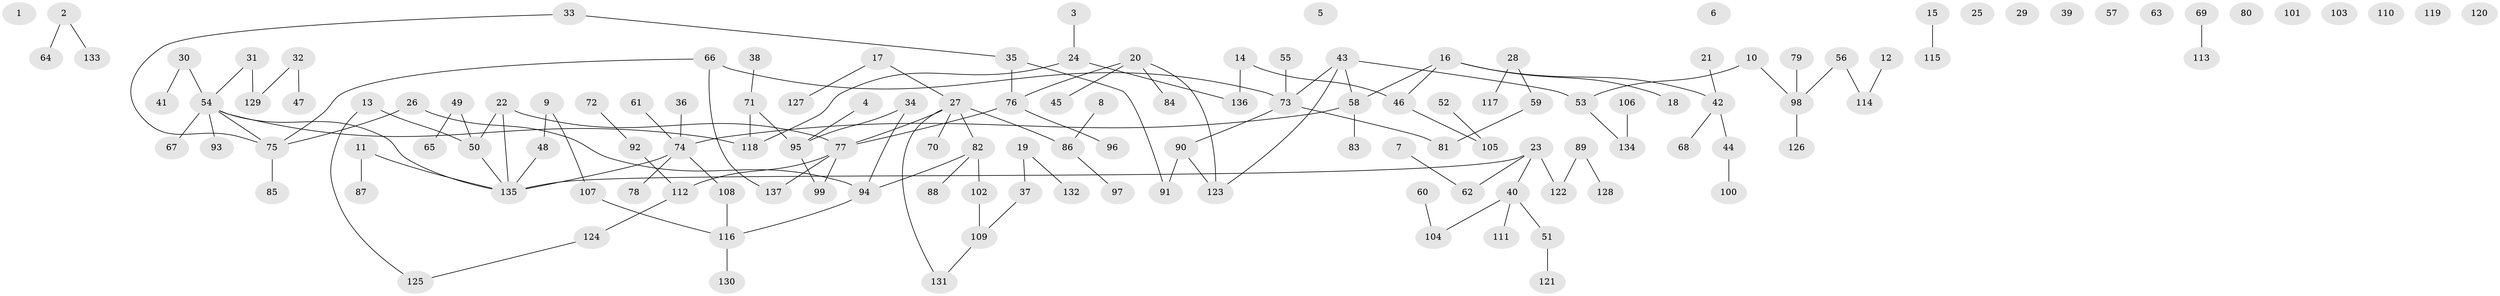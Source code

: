 // Generated by graph-tools (version 1.1) at 2025/33/03/09/25 02:33:50]
// undirected, 137 vertices, 134 edges
graph export_dot {
graph [start="1"]
  node [color=gray90,style=filled];
  1;
  2;
  3;
  4;
  5;
  6;
  7;
  8;
  9;
  10;
  11;
  12;
  13;
  14;
  15;
  16;
  17;
  18;
  19;
  20;
  21;
  22;
  23;
  24;
  25;
  26;
  27;
  28;
  29;
  30;
  31;
  32;
  33;
  34;
  35;
  36;
  37;
  38;
  39;
  40;
  41;
  42;
  43;
  44;
  45;
  46;
  47;
  48;
  49;
  50;
  51;
  52;
  53;
  54;
  55;
  56;
  57;
  58;
  59;
  60;
  61;
  62;
  63;
  64;
  65;
  66;
  67;
  68;
  69;
  70;
  71;
  72;
  73;
  74;
  75;
  76;
  77;
  78;
  79;
  80;
  81;
  82;
  83;
  84;
  85;
  86;
  87;
  88;
  89;
  90;
  91;
  92;
  93;
  94;
  95;
  96;
  97;
  98;
  99;
  100;
  101;
  102;
  103;
  104;
  105;
  106;
  107;
  108;
  109;
  110;
  111;
  112;
  113;
  114;
  115;
  116;
  117;
  118;
  119;
  120;
  121;
  122;
  123;
  124;
  125;
  126;
  127;
  128;
  129;
  130;
  131;
  132;
  133;
  134;
  135;
  136;
  137;
  2 -- 64;
  2 -- 133;
  3 -- 24;
  4 -- 95;
  7 -- 62;
  8 -- 86;
  9 -- 48;
  9 -- 107;
  10 -- 53;
  10 -- 98;
  11 -- 87;
  11 -- 135;
  12 -- 114;
  13 -- 50;
  13 -- 125;
  14 -- 46;
  14 -- 136;
  15 -- 115;
  16 -- 18;
  16 -- 42;
  16 -- 46;
  16 -- 58;
  17 -- 27;
  17 -- 127;
  19 -- 37;
  19 -- 132;
  20 -- 45;
  20 -- 76;
  20 -- 84;
  20 -- 123;
  21 -- 42;
  22 -- 50;
  22 -- 77;
  22 -- 135;
  23 -- 40;
  23 -- 62;
  23 -- 122;
  23 -- 135;
  24 -- 118;
  24 -- 136;
  26 -- 75;
  26 -- 94;
  27 -- 70;
  27 -- 77;
  27 -- 82;
  27 -- 86;
  27 -- 131;
  28 -- 59;
  28 -- 117;
  30 -- 41;
  30 -- 54;
  31 -- 54;
  31 -- 129;
  32 -- 47;
  32 -- 129;
  33 -- 35;
  33 -- 75;
  34 -- 94;
  34 -- 95;
  35 -- 76;
  35 -- 91;
  36 -- 74;
  37 -- 109;
  38 -- 71;
  40 -- 51;
  40 -- 104;
  40 -- 111;
  42 -- 44;
  42 -- 68;
  43 -- 53;
  43 -- 58;
  43 -- 73;
  43 -- 123;
  44 -- 100;
  46 -- 105;
  48 -- 135;
  49 -- 50;
  49 -- 65;
  50 -- 135;
  51 -- 121;
  52 -- 105;
  53 -- 134;
  54 -- 67;
  54 -- 75;
  54 -- 93;
  54 -- 118;
  54 -- 135;
  55 -- 73;
  56 -- 98;
  56 -- 114;
  58 -- 74;
  58 -- 83;
  59 -- 81;
  60 -- 104;
  61 -- 74;
  66 -- 73;
  66 -- 75;
  66 -- 137;
  69 -- 113;
  71 -- 95;
  71 -- 118;
  72 -- 92;
  73 -- 81;
  73 -- 90;
  74 -- 78;
  74 -- 108;
  74 -- 135;
  75 -- 85;
  76 -- 77;
  76 -- 96;
  77 -- 99;
  77 -- 112;
  77 -- 137;
  79 -- 98;
  82 -- 88;
  82 -- 94;
  82 -- 102;
  86 -- 97;
  89 -- 122;
  89 -- 128;
  90 -- 91;
  90 -- 123;
  92 -- 112;
  94 -- 116;
  95 -- 99;
  98 -- 126;
  102 -- 109;
  106 -- 134;
  107 -- 116;
  108 -- 116;
  109 -- 131;
  112 -- 124;
  116 -- 130;
  124 -- 125;
}
